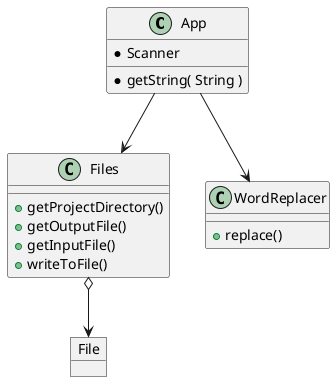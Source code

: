 @startuml
'https://plantuml.com/class-diagram

class App {
    *Scanner

    *getString( String )
}

class Files {
    +getProjectDirectory()
    +getOutputFile()
    +getInputFile()
    +writeToFile()
}

class WordReplacer {
    +replace()
}

object File

App --> Files
Files o--> File
App --> WordReplacer
@enduml